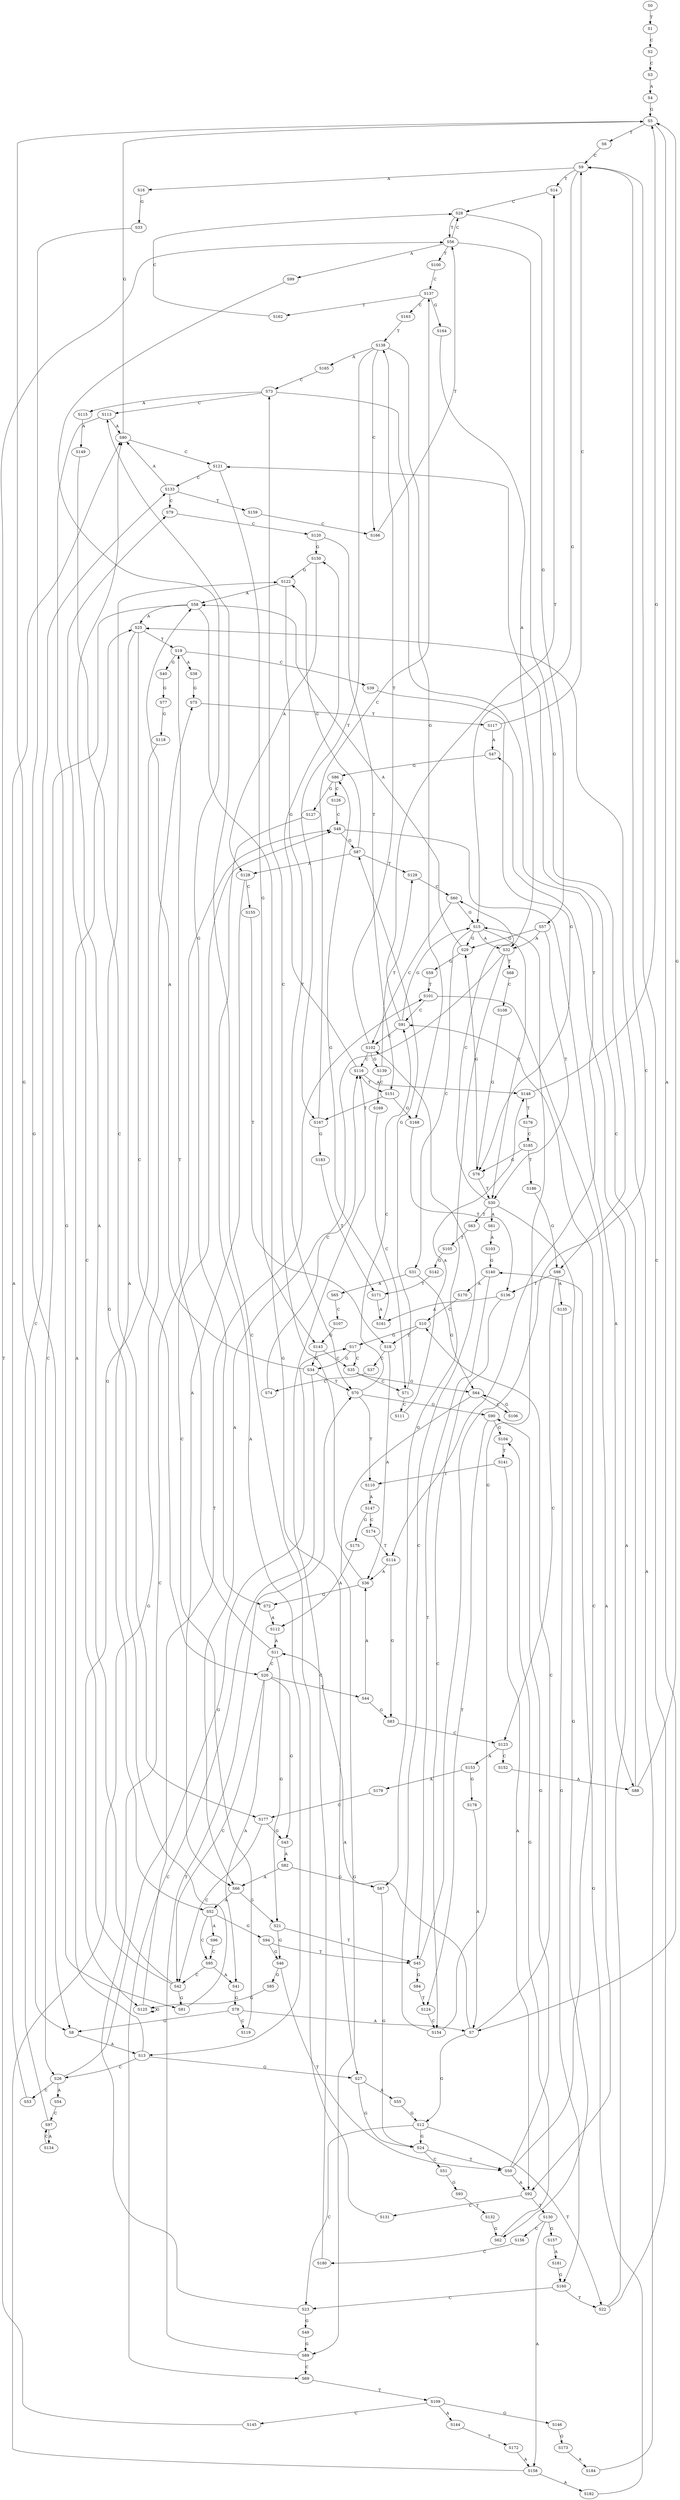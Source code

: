 strict digraph  {
	S0 -> S1 [ label = T ];
	S1 -> S2 [ label = C ];
	S2 -> S3 [ label = C ];
	S3 -> S4 [ label = A ];
	S4 -> S5 [ label = G ];
	S5 -> S6 [ label = T ];
	S5 -> S7 [ label = A ];
	S5 -> S8 [ label = G ];
	S6 -> S9 [ label = C ];
	S7 -> S10 [ label = C ];
	S7 -> S11 [ label = A ];
	S7 -> S12 [ label = G ];
	S8 -> S13 [ label = A ];
	S9 -> S14 [ label = T ];
	S9 -> S15 [ label = G ];
	S9 -> S16 [ label = A ];
	S10 -> S17 [ label = G ];
	S10 -> S18 [ label = T ];
	S11 -> S19 [ label = T ];
	S11 -> S20 [ label = C ];
	S11 -> S21 [ label = G ];
	S12 -> S22 [ label = T ];
	S12 -> S23 [ label = C ];
	S12 -> S24 [ label = G ];
	S13 -> S25 [ label = A ];
	S13 -> S26 [ label = C ];
	S13 -> S27 [ label = G ];
	S14 -> S28 [ label = C ];
	S15 -> S29 [ label = G ];
	S15 -> S30 [ label = T ];
	S15 -> S31 [ label = C ];
	S15 -> S32 [ label = A ];
	S16 -> S33 [ label = G ];
	S17 -> S34 [ label = G ];
	S17 -> S35 [ label = C ];
	S18 -> S36 [ label = A ];
	S18 -> S37 [ label = C ];
	S19 -> S38 [ label = A ];
	S19 -> S39 [ label = C ];
	S19 -> S40 [ label = G ];
	S20 -> S41 [ label = A ];
	S20 -> S42 [ label = C ];
	S20 -> S43 [ label = G ];
	S20 -> S44 [ label = T ];
	S21 -> S45 [ label = T ];
	S21 -> S46 [ label = G ];
	S22 -> S47 [ label = A ];
	S22 -> S9 [ label = C ];
	S23 -> S48 [ label = C ];
	S23 -> S49 [ label = G ];
	S24 -> S50 [ label = T ];
	S24 -> S51 [ label = C ];
	S25 -> S19 [ label = T ];
	S25 -> S20 [ label = C ];
	S25 -> S52 [ label = A ];
	S26 -> S53 [ label = C ];
	S26 -> S54 [ label = A ];
	S26 -> S17 [ label = G ];
	S27 -> S55 [ label = A ];
	S27 -> S24 [ label = G ];
	S28 -> S56 [ label = T ];
	S28 -> S57 [ label = G ];
	S29 -> S58 [ label = A ];
	S29 -> S59 [ label = G ];
	S30 -> S60 [ label = C ];
	S30 -> S61 [ label = A ];
	S30 -> S62 [ label = G ];
	S30 -> S63 [ label = T ];
	S31 -> S64 [ label = G ];
	S31 -> S65 [ label = A ];
	S32 -> S66 [ label = A ];
	S32 -> S67 [ label = G ];
	S32 -> S68 [ label = T ];
	S33 -> S8 [ label = G ];
	S34 -> S69 [ label = C ];
	S34 -> S58 [ label = A ];
	S34 -> S70 [ label = T ];
	S35 -> S71 [ label = C ];
	S35 -> S64 [ label = G ];
	S36 -> S72 [ label = G ];
	S36 -> S73 [ label = C ];
	S37 -> S74 [ label = C ];
	S38 -> S75 [ label = G ];
	S39 -> S76 [ label = G ];
	S40 -> S77 [ label = G ];
	S41 -> S78 [ label = G ];
	S42 -> S79 [ label = C ];
	S42 -> S80 [ label = A ];
	S42 -> S81 [ label = G ];
	S43 -> S82 [ label = A ];
	S44 -> S83 [ label = G ];
	S44 -> S36 [ label = A ];
	S45 -> S84 [ label = G ];
	S45 -> S9 [ label = C ];
	S46 -> S85 [ label = G ];
	S46 -> S50 [ label = T ];
	S47 -> S86 [ label = G ];
	S48 -> S87 [ label = G ];
	S48 -> S88 [ label = A ];
	S49 -> S89 [ label = G ];
	S50 -> S90 [ label = G ];
	S50 -> S91 [ label = C ];
	S50 -> S92 [ label = A ];
	S51 -> S93 [ label = G ];
	S52 -> S94 [ label = G ];
	S52 -> S95 [ label = C ];
	S52 -> S96 [ label = A ];
	S53 -> S80 [ label = A ];
	S54 -> S97 [ label = C ];
	S55 -> S12 [ label = G ];
	S56 -> S98 [ label = G ];
	S56 -> S28 [ label = C ];
	S56 -> S99 [ label = A ];
	S56 -> S100 [ label = T ];
	S57 -> S32 [ label = A ];
	S57 -> S29 [ label = G ];
	S57 -> S30 [ label = T ];
	S58 -> S25 [ label = A ];
	S58 -> S26 [ label = C ];
	S58 -> S27 [ label = G ];
	S59 -> S101 [ label = T ];
	S60 -> S15 [ label = G ];
	S60 -> S102 [ label = C ];
	S61 -> S103 [ label = A ];
	S62 -> S104 [ label = G ];
	S63 -> S105 [ label = T ];
	S64 -> S89 [ label = G ];
	S64 -> S106 [ label = C ];
	S65 -> S107 [ label = C ];
	S66 -> S52 [ label = A ];
	S66 -> S21 [ label = G ];
	S67 -> S24 [ label = G ];
	S68 -> S108 [ label = C ];
	S69 -> S109 [ label = T ];
	S70 -> S110 [ label = T ];
	S70 -> S91 [ label = C ];
	S70 -> S90 [ label = G ];
	S71 -> S111 [ label = C ];
	S71 -> S87 [ label = G ];
	S72 -> S112 [ label = A ];
	S73 -> S113 [ label = C ];
	S73 -> S114 [ label = T ];
	S73 -> S115 [ label = A ];
	S74 -> S116 [ label = C ];
	S75 -> S117 [ label = T ];
	S76 -> S29 [ label = G ];
	S76 -> S30 [ label = T ];
	S77 -> S118 [ label = G ];
	S78 -> S8 [ label = G ];
	S78 -> S119 [ label = C ];
	S78 -> S7 [ label = A ];
	S79 -> S120 [ label = C ];
	S80 -> S5 [ label = G ];
	S80 -> S121 [ label = C ];
	S81 -> S122 [ label = G ];
	S82 -> S67 [ label = G ];
	S82 -> S66 [ label = A ];
	S83 -> S123 [ label = C ];
	S84 -> S124 [ label = T ];
	S85 -> S125 [ label = G ];
	S86 -> S126 [ label = C ];
	S86 -> S127 [ label = G ];
	S87 -> S128 [ label = A ];
	S87 -> S129 [ label = T ];
	S87 -> S122 [ label = G ];
	S88 -> S5 [ label = G ];
	S88 -> S121 [ label = C ];
	S89 -> S69 [ label = C ];
	S89 -> S70 [ label = T ];
	S90 -> S124 [ label = T ];
	S90 -> S104 [ label = G ];
	S91 -> S102 [ label = C ];
	S91 -> S15 [ label = G ];
	S91 -> S14 [ label = T ];
	S92 -> S130 [ label = T ];
	S92 -> S131 [ label = C ];
	S93 -> S132 [ label = T ];
	S94 -> S45 [ label = T ];
	S94 -> S46 [ label = G ];
	S95 -> S42 [ label = C ];
	S95 -> S41 [ label = A ];
	S96 -> S95 [ label = C ];
	S97 -> S133 [ label = C ];
	S97 -> S134 [ label = A ];
	S98 -> S135 [ label = A ];
	S98 -> S123 [ label = C ];
	S98 -> S136 [ label = T ];
	S99 -> S72 [ label = G ];
	S100 -> S137 [ label = C ];
	S101 -> S92 [ label = A ];
	S101 -> S91 [ label = C ];
	S102 -> S138 [ label = T ];
	S102 -> S116 [ label = C ];
	S102 -> S139 [ label = G ];
	S103 -> S140 [ label = G ];
	S104 -> S141 [ label = T ];
	S105 -> S142 [ label = G ];
	S106 -> S64 [ label = G ];
	S107 -> S143 [ label = G ];
	S108 -> S76 [ label = G ];
	S109 -> S144 [ label = A ];
	S109 -> S145 [ label = C ];
	S109 -> S146 [ label = G ];
	S110 -> S147 [ label = A ];
	S111 -> S148 [ label = A ];
	S112 -> S11 [ label = A ];
	S113 -> S80 [ label = A ];
	S113 -> S81 [ label = G ];
	S114 -> S36 [ label = A ];
	S114 -> S83 [ label = G ];
	S115 -> S149 [ label = A ];
	S116 -> S150 [ label = G ];
	S116 -> S148 [ label = A ];
	S116 -> S151 [ label = T ];
	S117 -> S9 [ label = C ];
	S117 -> S47 [ label = A ];
	S118 -> S125 [ label = G ];
	S119 -> S48 [ label = C ];
	S120 -> S150 [ label = G ];
	S120 -> S151 [ label = T ];
	S121 -> S143 [ label = G ];
	S121 -> S133 [ label = C ];
	S122 -> S58 [ label = A ];
	S122 -> S70 [ label = T ];
	S123 -> S152 [ label = C ];
	S123 -> S153 [ label = A ];
	S124 -> S154 [ label = C ];
	S125 -> S101 [ label = T ];
	S125 -> S125 [ label = G ];
	S126 -> S48 [ label = C ];
	S127 -> S13 [ label = A ];
	S128 -> S66 [ label = A ];
	S128 -> S155 [ label = C ];
	S129 -> S60 [ label = C ];
	S130 -> S156 [ label = C ];
	S130 -> S157 [ label = G ];
	S130 -> S158 [ label = A ];
	S131 -> S113 [ label = C ];
	S132 -> S62 [ label = G ];
	S133 -> S159 [ label = T ];
	S133 -> S79 [ label = C ];
	S133 -> S80 [ label = A ];
	S134 -> S97 [ label = C ];
	S135 -> S160 [ label = G ];
	S136 -> S161 [ label = A ];
	S136 -> S154 [ label = C ];
	S137 -> S162 [ label = T ];
	S137 -> S163 [ label = C ];
	S137 -> S164 [ label = G ];
	S138 -> S165 [ label = A ];
	S138 -> S166 [ label = C ];
	S138 -> S167 [ label = T ];
	S138 -> S168 [ label = G ];
	S139 -> S169 [ label = C ];
	S139 -> S129 [ label = T ];
	S140 -> S170 [ label = A ];
	S140 -> S45 [ label = T ];
	S141 -> S92 [ label = A ];
	S141 -> S110 [ label = T ];
	S142 -> S171 [ label = T ];
	S143 -> S34 [ label = G ];
	S143 -> S35 [ label = C ];
	S144 -> S172 [ label = T ];
	S145 -> S56 [ label = T ];
	S146 -> S173 [ label = G ];
	S147 -> S174 [ label = C ];
	S147 -> S175 [ label = G ];
	S148 -> S176 [ label = T ];
	S148 -> S5 [ label = G ];
	S149 -> S177 [ label = C ];
	S150 -> S128 [ label = A ];
	S150 -> S122 [ label = G ];
	S151 -> S168 [ label = G ];
	S151 -> S167 [ label = T ];
	S152 -> S88 [ label = A ];
	S153 -> S178 [ label = G ];
	S153 -> S179 [ label = A ];
	S154 -> S15 [ label = G ];
	S154 -> S102 [ label = C ];
	S155 -> S18 [ label = T ];
	S156 -> S180 [ label = C ];
	S157 -> S181 [ label = A ];
	S158 -> S75 [ label = G ];
	S158 -> S182 [ label = A ];
	S159 -> S166 [ label = C ];
	S160 -> S22 [ label = T ];
	S160 -> S23 [ label = C ];
	S161 -> S86 [ label = G ];
	S162 -> S28 [ label = C ];
	S163 -> S138 [ label = T ];
	S164 -> S32 [ label = A ];
	S165 -> S73 [ label = C ];
	S166 -> S56 [ label = T ];
	S167 -> S183 [ label = G ];
	S167 -> S137 [ label = C ];
	S168 -> S136 [ label = T ];
	S169 -> S71 [ label = C ];
	S170 -> S10 [ label = C ];
	S171 -> S161 [ label = A ];
	S172 -> S158 [ label = A ];
	S173 -> S184 [ label = A ];
	S174 -> S114 [ label = T ];
	S175 -> S112 [ label = A ];
	S176 -> S185 [ label = C ];
	S177 -> S42 [ label = C ];
	S177 -> S43 [ label = G ];
	S178 -> S7 [ label = A ];
	S179 -> S177 [ label = C ];
	S180 -> S116 [ label = C ];
	S181 -> S160 [ label = G ];
	S182 -> S140 [ label = G ];
	S183 -> S171 [ label = T ];
	S184 -> S25 [ label = A ];
	S185 -> S186 [ label = T ];
	S185 -> S76 [ label = G ];
	S186 -> S98 [ label = G ];
}
